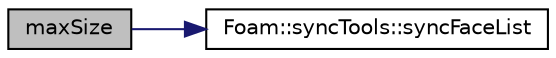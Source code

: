 digraph "maxSize"
{
  bgcolor="transparent";
  edge [fontname="Helvetica",fontsize="10",labelfontname="Helvetica",labelfontsize="10"];
  node [fontname="Helvetica",fontsize="10",shape=record];
  rankdir="LR";
  Node1 [label="maxSize",height=0.2,width=0.4,color="black", fillcolor="grey75", style="filled" fontcolor="black"];
  Node1 -> Node2 [color="midnightblue",fontsize="10",style="solid",fontname="Helvetica"];
  Node2 [label="Foam::syncTools::syncFaceList",height=0.2,width=0.4,color="black",URL="$classFoam_1_1syncTools.html#a9fcea11b92f314969429f47360a0c8a7",tooltip="Synchronize values on all mesh faces. "];
}
